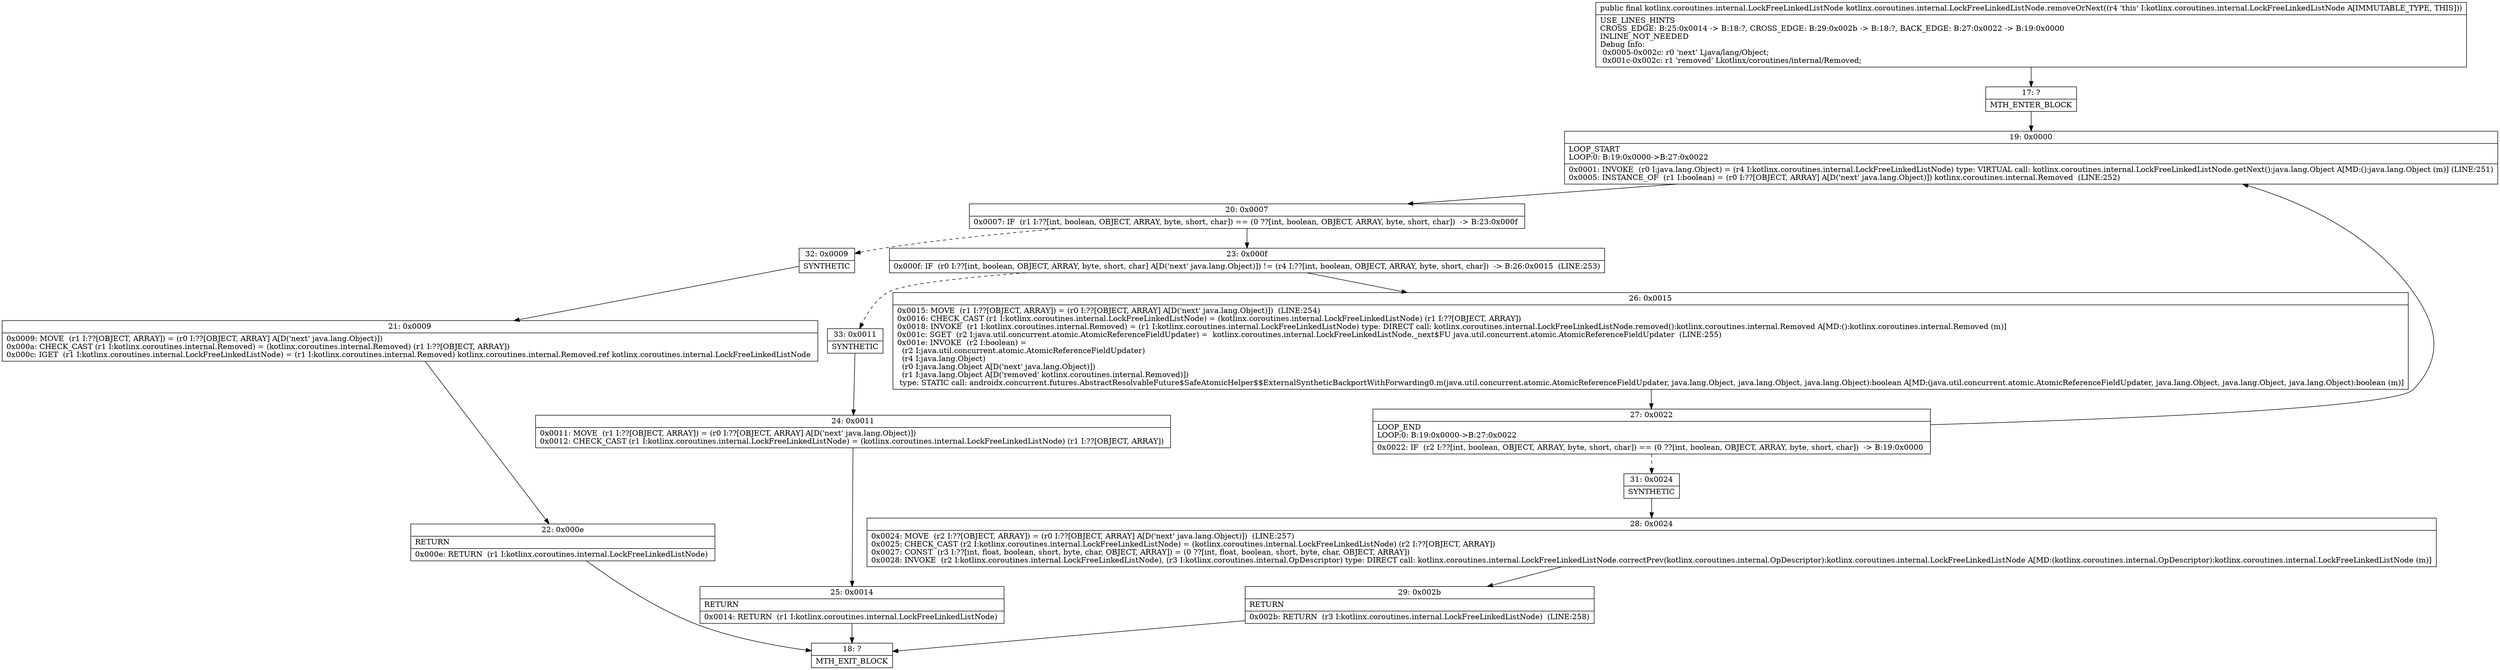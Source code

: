 digraph "CFG forkotlinx.coroutines.internal.LockFreeLinkedListNode.removeOrNext()Lkotlinx\/coroutines\/internal\/LockFreeLinkedListNode;" {
Node_17 [shape=record,label="{17\:\ ?|MTH_ENTER_BLOCK\l}"];
Node_19 [shape=record,label="{19\:\ 0x0000|LOOP_START\lLOOP:0: B:19:0x0000\-\>B:27:0x0022\l|0x0001: INVOKE  (r0 I:java.lang.Object) = (r4 I:kotlinx.coroutines.internal.LockFreeLinkedListNode) type: VIRTUAL call: kotlinx.coroutines.internal.LockFreeLinkedListNode.getNext():java.lang.Object A[MD:():java.lang.Object (m)] (LINE:251)\l0x0005: INSTANCE_OF  (r1 I:boolean) = (r0 I:??[OBJECT, ARRAY] A[D('next' java.lang.Object)]) kotlinx.coroutines.internal.Removed  (LINE:252)\l}"];
Node_20 [shape=record,label="{20\:\ 0x0007|0x0007: IF  (r1 I:??[int, boolean, OBJECT, ARRAY, byte, short, char]) == (0 ??[int, boolean, OBJECT, ARRAY, byte, short, char])  \-\> B:23:0x000f \l}"];
Node_23 [shape=record,label="{23\:\ 0x000f|0x000f: IF  (r0 I:??[int, boolean, OBJECT, ARRAY, byte, short, char] A[D('next' java.lang.Object)]) != (r4 I:??[int, boolean, OBJECT, ARRAY, byte, short, char])  \-\> B:26:0x0015  (LINE:253)\l}"];
Node_26 [shape=record,label="{26\:\ 0x0015|0x0015: MOVE  (r1 I:??[OBJECT, ARRAY]) = (r0 I:??[OBJECT, ARRAY] A[D('next' java.lang.Object)])  (LINE:254)\l0x0016: CHECK_CAST (r1 I:kotlinx.coroutines.internal.LockFreeLinkedListNode) = (kotlinx.coroutines.internal.LockFreeLinkedListNode) (r1 I:??[OBJECT, ARRAY]) \l0x0018: INVOKE  (r1 I:kotlinx.coroutines.internal.Removed) = (r1 I:kotlinx.coroutines.internal.LockFreeLinkedListNode) type: DIRECT call: kotlinx.coroutines.internal.LockFreeLinkedListNode.removed():kotlinx.coroutines.internal.Removed A[MD:():kotlinx.coroutines.internal.Removed (m)]\l0x001c: SGET  (r2 I:java.util.concurrent.atomic.AtomicReferenceFieldUpdater) =  kotlinx.coroutines.internal.LockFreeLinkedListNode._next$FU java.util.concurrent.atomic.AtomicReferenceFieldUpdater  (LINE:255)\l0x001e: INVOKE  (r2 I:boolean) = \l  (r2 I:java.util.concurrent.atomic.AtomicReferenceFieldUpdater)\l  (r4 I:java.lang.Object)\l  (r0 I:java.lang.Object A[D('next' java.lang.Object)])\l  (r1 I:java.lang.Object A[D('removed' kotlinx.coroutines.internal.Removed)])\l type: STATIC call: androidx.concurrent.futures.AbstractResolvableFuture$SafeAtomicHelper$$ExternalSyntheticBackportWithForwarding0.m(java.util.concurrent.atomic.AtomicReferenceFieldUpdater, java.lang.Object, java.lang.Object, java.lang.Object):boolean A[MD:(java.util.concurrent.atomic.AtomicReferenceFieldUpdater, java.lang.Object, java.lang.Object, java.lang.Object):boolean (m)]\l}"];
Node_27 [shape=record,label="{27\:\ 0x0022|LOOP_END\lLOOP:0: B:19:0x0000\-\>B:27:0x0022\l|0x0022: IF  (r2 I:??[int, boolean, OBJECT, ARRAY, byte, short, char]) == (0 ??[int, boolean, OBJECT, ARRAY, byte, short, char])  \-\> B:19:0x0000 \l}"];
Node_31 [shape=record,label="{31\:\ 0x0024|SYNTHETIC\l}"];
Node_28 [shape=record,label="{28\:\ 0x0024|0x0024: MOVE  (r2 I:??[OBJECT, ARRAY]) = (r0 I:??[OBJECT, ARRAY] A[D('next' java.lang.Object)])  (LINE:257)\l0x0025: CHECK_CAST (r2 I:kotlinx.coroutines.internal.LockFreeLinkedListNode) = (kotlinx.coroutines.internal.LockFreeLinkedListNode) (r2 I:??[OBJECT, ARRAY]) \l0x0027: CONST  (r3 I:??[int, float, boolean, short, byte, char, OBJECT, ARRAY]) = (0 ??[int, float, boolean, short, byte, char, OBJECT, ARRAY]) \l0x0028: INVOKE  (r2 I:kotlinx.coroutines.internal.LockFreeLinkedListNode), (r3 I:kotlinx.coroutines.internal.OpDescriptor) type: DIRECT call: kotlinx.coroutines.internal.LockFreeLinkedListNode.correctPrev(kotlinx.coroutines.internal.OpDescriptor):kotlinx.coroutines.internal.LockFreeLinkedListNode A[MD:(kotlinx.coroutines.internal.OpDescriptor):kotlinx.coroutines.internal.LockFreeLinkedListNode (m)]\l}"];
Node_29 [shape=record,label="{29\:\ 0x002b|RETURN\l|0x002b: RETURN  (r3 I:kotlinx.coroutines.internal.LockFreeLinkedListNode)  (LINE:258)\l}"];
Node_18 [shape=record,label="{18\:\ ?|MTH_EXIT_BLOCK\l}"];
Node_33 [shape=record,label="{33\:\ 0x0011|SYNTHETIC\l}"];
Node_24 [shape=record,label="{24\:\ 0x0011|0x0011: MOVE  (r1 I:??[OBJECT, ARRAY]) = (r0 I:??[OBJECT, ARRAY] A[D('next' java.lang.Object)]) \l0x0012: CHECK_CAST (r1 I:kotlinx.coroutines.internal.LockFreeLinkedListNode) = (kotlinx.coroutines.internal.LockFreeLinkedListNode) (r1 I:??[OBJECT, ARRAY]) \l}"];
Node_25 [shape=record,label="{25\:\ 0x0014|RETURN\l|0x0014: RETURN  (r1 I:kotlinx.coroutines.internal.LockFreeLinkedListNode) \l}"];
Node_32 [shape=record,label="{32\:\ 0x0009|SYNTHETIC\l}"];
Node_21 [shape=record,label="{21\:\ 0x0009|0x0009: MOVE  (r1 I:??[OBJECT, ARRAY]) = (r0 I:??[OBJECT, ARRAY] A[D('next' java.lang.Object)]) \l0x000a: CHECK_CAST (r1 I:kotlinx.coroutines.internal.Removed) = (kotlinx.coroutines.internal.Removed) (r1 I:??[OBJECT, ARRAY]) \l0x000c: IGET  (r1 I:kotlinx.coroutines.internal.LockFreeLinkedListNode) = (r1 I:kotlinx.coroutines.internal.Removed) kotlinx.coroutines.internal.Removed.ref kotlinx.coroutines.internal.LockFreeLinkedListNode \l}"];
Node_22 [shape=record,label="{22\:\ 0x000e|RETURN\l|0x000e: RETURN  (r1 I:kotlinx.coroutines.internal.LockFreeLinkedListNode) \l}"];
MethodNode[shape=record,label="{public final kotlinx.coroutines.internal.LockFreeLinkedListNode kotlinx.coroutines.internal.LockFreeLinkedListNode.removeOrNext((r4 'this' I:kotlinx.coroutines.internal.LockFreeLinkedListNode A[IMMUTABLE_TYPE, THIS]))  | USE_LINES_HINTS\lCROSS_EDGE: B:25:0x0014 \-\> B:18:?, CROSS_EDGE: B:29:0x002b \-\> B:18:?, BACK_EDGE: B:27:0x0022 \-\> B:19:0x0000\lINLINE_NOT_NEEDED\lDebug Info:\l  0x0005\-0x002c: r0 'next' Ljava\/lang\/Object;\l  0x001c\-0x002c: r1 'removed' Lkotlinx\/coroutines\/internal\/Removed;\l}"];
MethodNode -> Node_17;Node_17 -> Node_19;
Node_19 -> Node_20;
Node_20 -> Node_23;
Node_20 -> Node_32[style=dashed];
Node_23 -> Node_26;
Node_23 -> Node_33[style=dashed];
Node_26 -> Node_27;
Node_27 -> Node_19;
Node_27 -> Node_31[style=dashed];
Node_31 -> Node_28;
Node_28 -> Node_29;
Node_29 -> Node_18;
Node_33 -> Node_24;
Node_24 -> Node_25;
Node_25 -> Node_18;
Node_32 -> Node_21;
Node_21 -> Node_22;
Node_22 -> Node_18;
}

